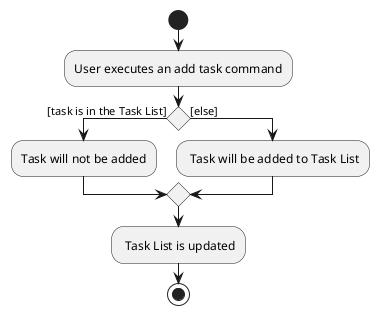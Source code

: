 @startuml
start
:User executes an add task command;

'Since the beta syntax does not support placing the condition outside the
'diamond we place it as the true branch instead.

if () then ([task is in the Task List])
    :Task will not be added;
else ([else])
    : Task will be added to Task List;
endif
    : Task List is updated;
stop
@enduml
